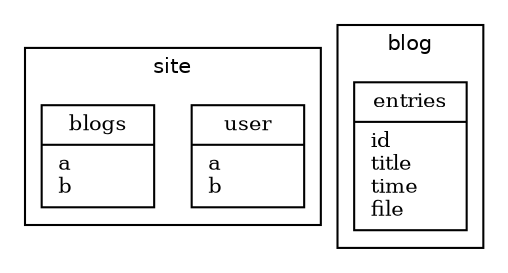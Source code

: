 digraph G {
	/*{{{*/
	fontname = "Bitstream Vera Sans";
	fontsize = 10;
	node [fontsize = 10, shape = record];
	edge [arrowsize = 0.8, fontsize = 9, color = red];/*}}}*/
	
	subgraph clusterSite {
		label = "site";

		user [
			label="{user|a\lb\l}"
		];

		blogs [
			label="{blogs|a\lb\l}"
		];
	}

	subgraph clusterBlog {
		label = "blog";

		entries [
			label="{entries|id\ltitle\ltime\lfile\l}"
		];
	}
}
